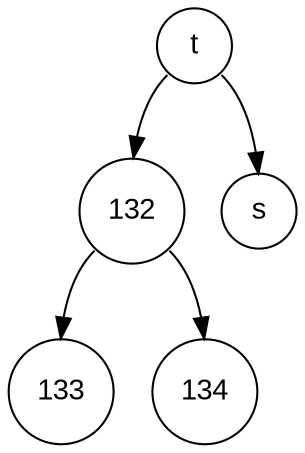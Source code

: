 digraph POT_test {
node [fontname="Arial", shape="circle", width=0.5];
116 [label = "t"]
116:sw -> 132
116:se -> 115
132 [label = "132"]
132:sw -> 133
132:se -> 134
133 [label = "133"]
134 [label = "134"]
115 [label = "s"]
}
